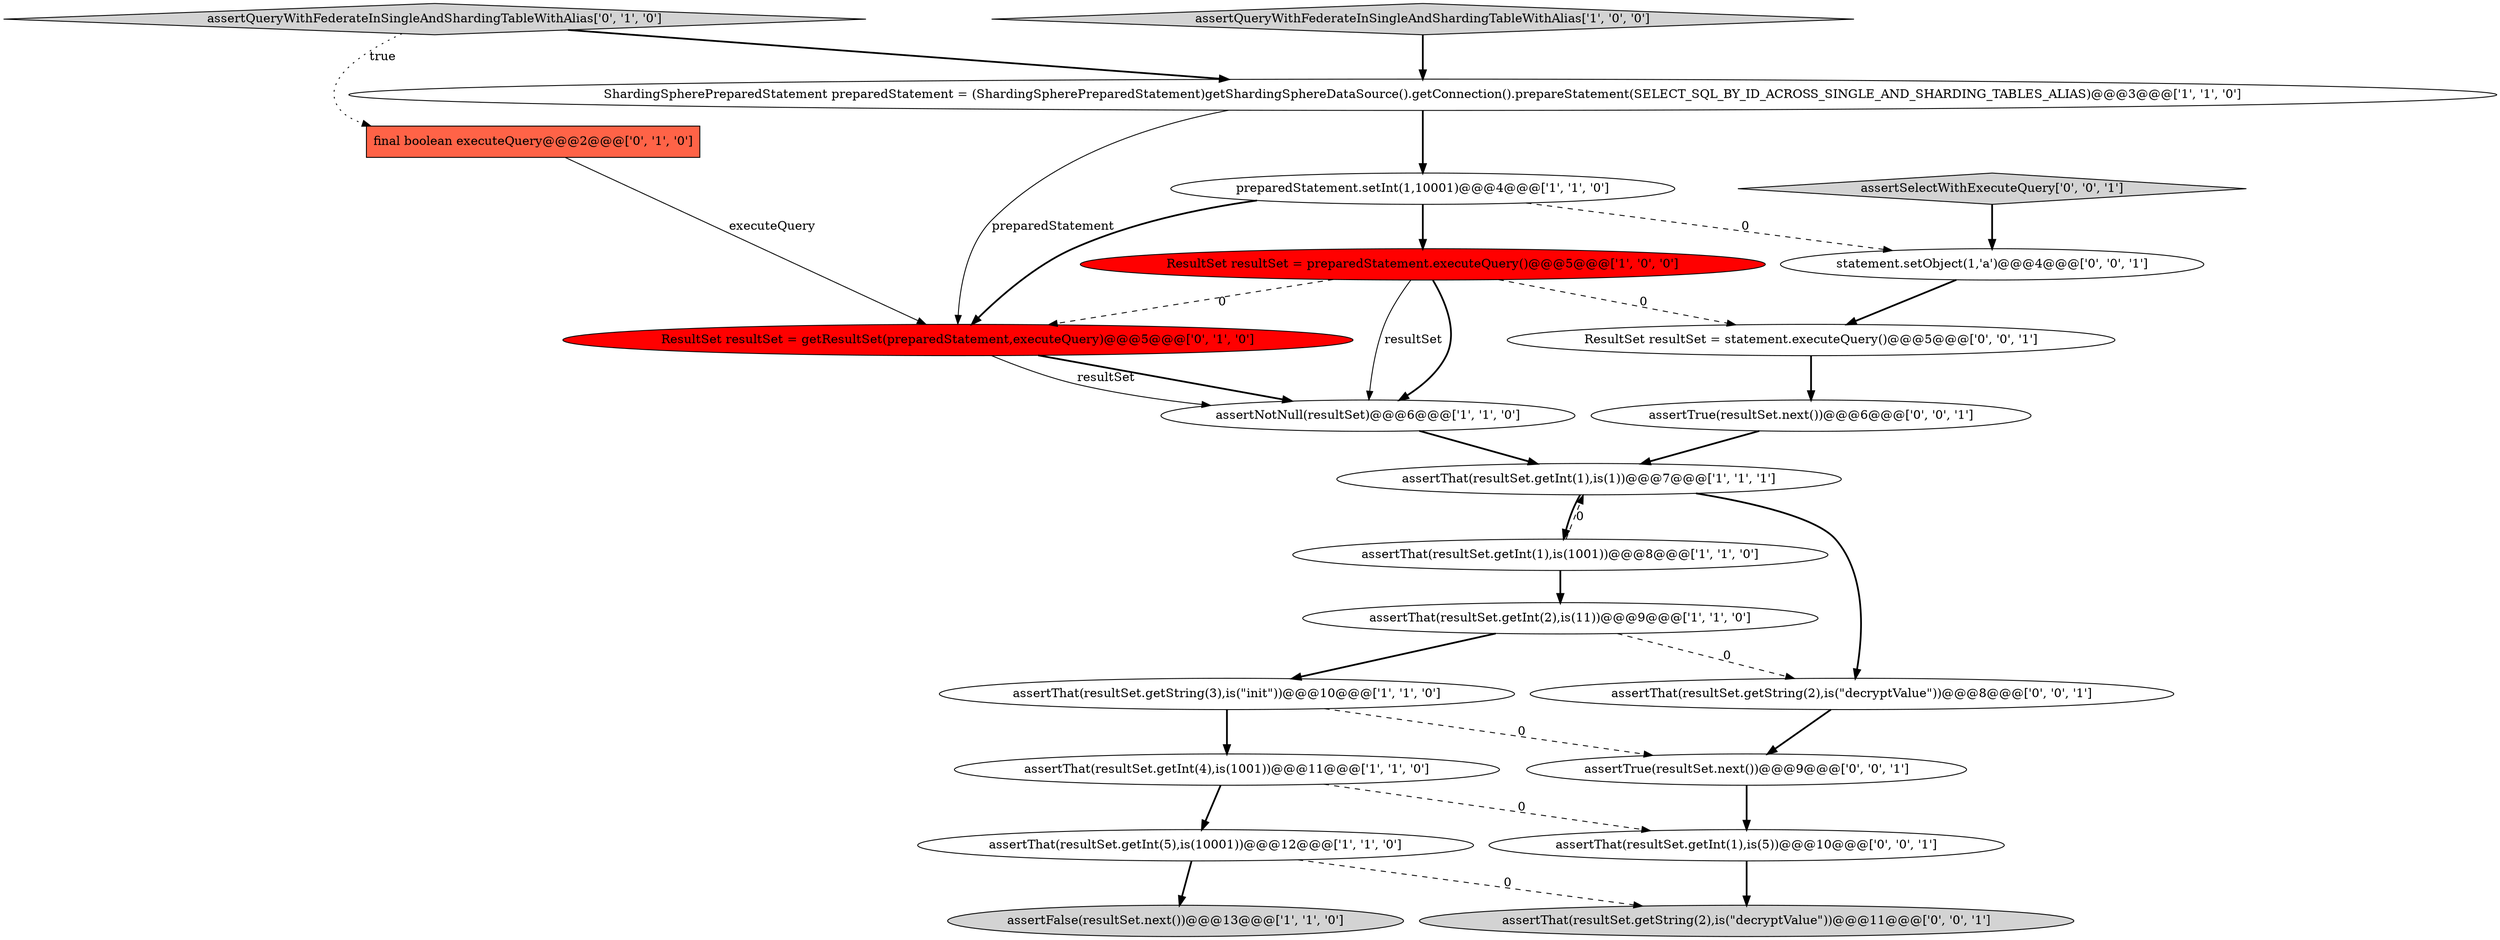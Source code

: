 digraph {
8 [style = filled, label = "assertThat(resultSet.getInt(2),is(11))@@@9@@@['1', '1', '0']", fillcolor = white, shape = ellipse image = "AAA0AAABBB1BBB"];
6 [style = filled, label = "preparedStatement.setInt(1,10001)@@@4@@@['1', '1', '0']", fillcolor = white, shape = ellipse image = "AAA0AAABBB1BBB"];
14 [style = filled, label = "final boolean executeQuery@@@2@@@['0', '1', '0']", fillcolor = tomato, shape = box image = "AAA1AAABBB2BBB"];
20 [style = filled, label = "statement.setObject(1,'a')@@@4@@@['0', '0', '1']", fillcolor = white, shape = ellipse image = "AAA0AAABBB3BBB"];
12 [style = filled, label = "ResultSet resultSet = getResultSet(preparedStatement,executeQuery)@@@5@@@['0', '1', '0']", fillcolor = red, shape = ellipse image = "AAA1AAABBB2BBB"];
2 [style = filled, label = "assertThat(resultSet.getInt(4),is(1001))@@@11@@@['1', '1', '0']", fillcolor = white, shape = ellipse image = "AAA0AAABBB1BBB"];
11 [style = filled, label = "assertNotNull(resultSet)@@@6@@@['1', '1', '0']", fillcolor = white, shape = ellipse image = "AAA0AAABBB1BBB"];
17 [style = filled, label = "assertThat(resultSet.getInt(1),is(5))@@@10@@@['0', '0', '1']", fillcolor = white, shape = ellipse image = "AAA0AAABBB3BBB"];
18 [style = filled, label = "ResultSet resultSet = statement.executeQuery()@@@5@@@['0', '0', '1']", fillcolor = white, shape = ellipse image = "AAA0AAABBB3BBB"];
3 [style = filled, label = "ShardingSpherePreparedStatement preparedStatement = (ShardingSpherePreparedStatement)getShardingSphereDataSource().getConnection().prepareStatement(SELECT_SQL_BY_ID_ACROSS_SINGLE_AND_SHARDING_TABLES_ALIAS)@@@3@@@['1', '1', '0']", fillcolor = white, shape = ellipse image = "AAA0AAABBB1BBB"];
9 [style = filled, label = "ResultSet resultSet = preparedStatement.executeQuery()@@@5@@@['1', '0', '0']", fillcolor = red, shape = ellipse image = "AAA1AAABBB1BBB"];
16 [style = filled, label = "assertSelectWithExecuteQuery['0', '0', '1']", fillcolor = lightgray, shape = diamond image = "AAA0AAABBB3BBB"];
13 [style = filled, label = "assertQueryWithFederateInSingleAndShardingTableWithAlias['0', '1', '0']", fillcolor = lightgray, shape = diamond image = "AAA0AAABBB2BBB"];
15 [style = filled, label = "assertTrue(resultSet.next())@@@6@@@['0', '0', '1']", fillcolor = white, shape = ellipse image = "AAA0AAABBB3BBB"];
0 [style = filled, label = "assertThat(resultSet.getInt(5),is(10001))@@@12@@@['1', '1', '0']", fillcolor = white, shape = ellipse image = "AAA0AAABBB1BBB"];
4 [style = filled, label = "assertQueryWithFederateInSingleAndShardingTableWithAlias['1', '0', '0']", fillcolor = lightgray, shape = diamond image = "AAA0AAABBB1BBB"];
10 [style = filled, label = "assertThat(resultSet.getInt(1),is(1001))@@@8@@@['1', '1', '0']", fillcolor = white, shape = ellipse image = "AAA0AAABBB1BBB"];
7 [style = filled, label = "assertThat(resultSet.getInt(1),is(1))@@@7@@@['1', '1', '1']", fillcolor = white, shape = ellipse image = "AAA0AAABBB1BBB"];
5 [style = filled, label = "assertFalse(resultSet.next())@@@13@@@['1', '1', '0']", fillcolor = lightgray, shape = ellipse image = "AAA0AAABBB1BBB"];
22 [style = filled, label = "assertThat(resultSet.getString(2),is(\"decryptValue\"))@@@8@@@['0', '0', '1']", fillcolor = white, shape = ellipse image = "AAA0AAABBB3BBB"];
19 [style = filled, label = "assertThat(resultSet.getString(2),is(\"decryptValue\"))@@@11@@@['0', '0', '1']", fillcolor = lightgray, shape = ellipse image = "AAA0AAABBB3BBB"];
1 [style = filled, label = "assertThat(resultSet.getString(3),is(\"init\"))@@@10@@@['1', '1', '0']", fillcolor = white, shape = ellipse image = "AAA0AAABBB1BBB"];
21 [style = filled, label = "assertTrue(resultSet.next())@@@9@@@['0', '0', '1']", fillcolor = white, shape = ellipse image = "AAA0AAABBB3BBB"];
4->3 [style = bold, label=""];
9->11 [style = bold, label=""];
15->7 [style = bold, label=""];
7->10 [style = bold, label=""];
6->20 [style = dashed, label="0"];
0->19 [style = dashed, label="0"];
9->18 [style = dashed, label="0"];
18->15 [style = bold, label=""];
12->11 [style = bold, label=""];
22->21 [style = bold, label=""];
3->6 [style = bold, label=""];
1->21 [style = dashed, label="0"];
2->17 [style = dashed, label="0"];
17->19 [style = bold, label=""];
10->7 [style = dashed, label="0"];
9->11 [style = solid, label="resultSet"];
20->18 [style = bold, label=""];
8->1 [style = bold, label=""];
8->22 [style = dashed, label="0"];
7->22 [style = bold, label=""];
12->11 [style = solid, label="resultSet"];
2->0 [style = bold, label=""];
10->8 [style = bold, label=""];
13->3 [style = bold, label=""];
14->12 [style = solid, label="executeQuery"];
3->12 [style = solid, label="preparedStatement"];
1->2 [style = bold, label=""];
9->12 [style = dashed, label="0"];
6->9 [style = bold, label=""];
13->14 [style = dotted, label="true"];
16->20 [style = bold, label=""];
21->17 [style = bold, label=""];
11->7 [style = bold, label=""];
0->5 [style = bold, label=""];
6->12 [style = bold, label=""];
}
